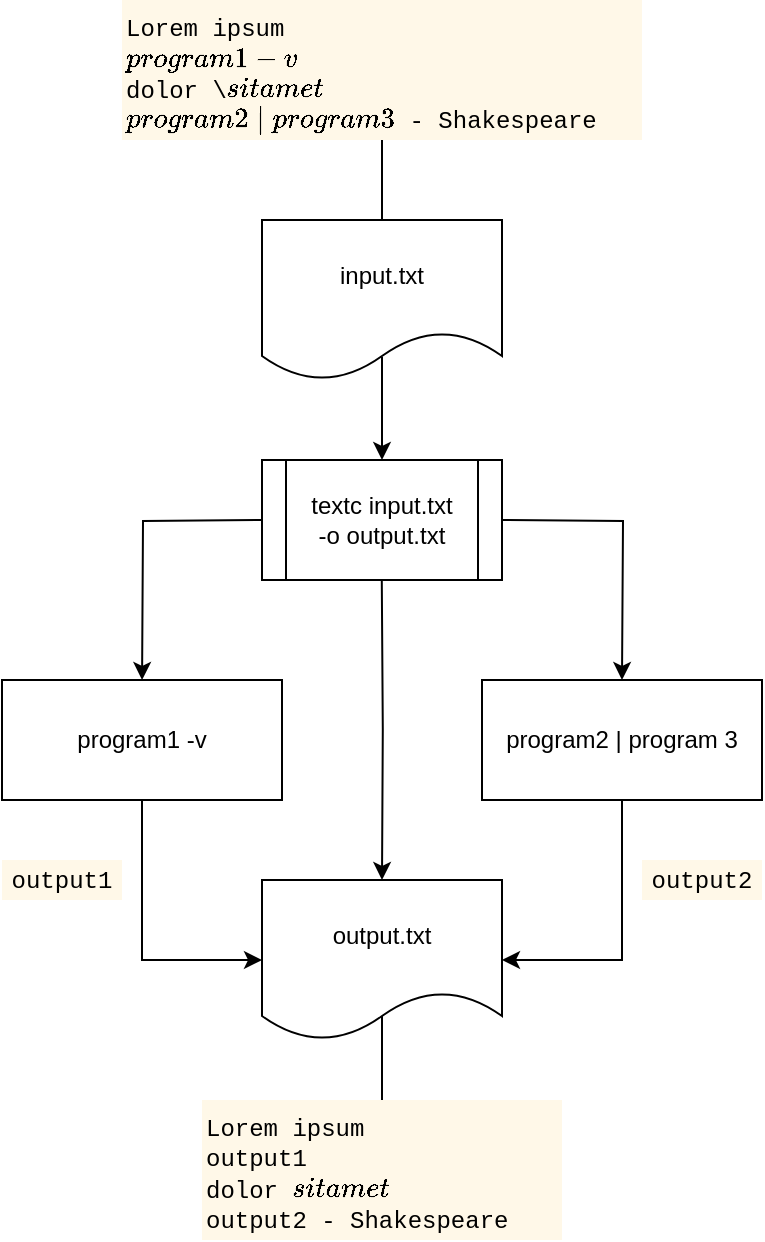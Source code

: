<mxfile version="14.1.8" type="device"><diagram id="yHUVXMMpNfI5jUxKfTI-" name="Page-1"><mxGraphModel dx="811" dy="493" grid="1" gridSize="10" guides="1" tooltips="1" connect="1" arrows="1" fold="1" page="1" pageScale="1" pageWidth="827" pageHeight="1169" math="0" shadow="0"><root><mxCell id="0"/><mxCell id="1" parent="0"/><mxCell id="oMhneMl3ZD0hett0nui9-9" style="edgeStyle=orthogonalEdgeStyle;rounded=0;orthogonalLoop=1;jettySize=auto;html=1;exitX=0;exitY=0.5;exitDx=0;exitDy=0;" edge="1" parent="1"><mxGeometry relative="1" as="geometry"><mxPoint x="160" y="350" as="sourcePoint"/><mxPoint x="100.034" y="430" as="targetPoint"/></mxGeometry></mxCell><mxCell id="oMhneMl3ZD0hett0nui9-10" style="edgeStyle=orthogonalEdgeStyle;rounded=0;orthogonalLoop=1;jettySize=auto;html=1;exitX=1;exitY=0.5;exitDx=0;exitDy=0;entryX=0.5;entryY=0;entryDx=0;entryDy=0;" edge="1" parent="1"><mxGeometry relative="1" as="geometry"><mxPoint x="280" y="350" as="sourcePoint"/><mxPoint x="340" y="430" as="targetPoint"/></mxGeometry></mxCell><mxCell id="oMhneMl3ZD0hett0nui9-13" value="" style="edgeStyle=orthogonalEdgeStyle;rounded=0;orthogonalLoop=1;jettySize=auto;html=1;exitX=0.499;exitY=0.849;exitDx=0;exitDy=0;exitPerimeter=0;" edge="1" parent="1" target="oMhneMl3ZD0hett0nui9-12"><mxGeometry relative="1" as="geometry"><mxPoint x="219.88" y="377.92" as="sourcePoint"/></mxGeometry></mxCell><mxCell id="oMhneMl3ZD0hett0nui9-2" value="input.txt" style="shape=document;whiteSpace=wrap;html=1;boundedLbl=1;" vertex="1" parent="1"><mxGeometry x="160" y="200" width="120" height="80" as="geometry"/></mxCell><mxCell id="oMhneMl3ZD0hett0nui9-14" style="edgeStyle=orthogonalEdgeStyle;rounded=0;orthogonalLoop=1;jettySize=auto;html=1;exitX=0.5;exitY=1;exitDx=0;exitDy=0;entryX=0;entryY=0.5;entryDx=0;entryDy=0;" edge="1" parent="1" target="oMhneMl3ZD0hett0nui9-12"><mxGeometry relative="1" as="geometry"><mxPoint x="100" y="490" as="sourcePoint"/><Array as="points"><mxPoint x="100" y="570"/></Array></mxGeometry></mxCell><mxCell id="oMhneMl3ZD0hett0nui9-16" style="edgeStyle=orthogonalEdgeStyle;rounded=0;orthogonalLoop=1;jettySize=auto;html=1;exitX=0.5;exitY=1;exitDx=0;exitDy=0;entryX=1;entryY=0.5;entryDx=0;entryDy=0;" edge="1" parent="1" target="oMhneMl3ZD0hett0nui9-12"><mxGeometry relative="1" as="geometry"><mxPoint x="340" y="490" as="sourcePoint"/><Array as="points"><mxPoint x="340" y="570"/></Array></mxGeometry></mxCell><mxCell id="oMhneMl3ZD0hett0nui9-12" value="output.txt" style="shape=document;whiteSpace=wrap;html=1;boundedLbl=1;" vertex="1" parent="1"><mxGeometry x="160" y="530" width="120" height="80" as="geometry"/></mxCell><mxCell id="oMhneMl3ZD0hett0nui9-30" style="edgeStyle=orthogonalEdgeStyle;rounded=0;orthogonalLoop=1;jettySize=auto;html=1;exitX=0.5;exitY=1;exitDx=0;exitDy=0;entryX=0.5;entryY=0;entryDx=0;entryDy=0;endArrow=none;endFill=0;" edge="1" parent="1" source="oMhneMl3ZD0hett0nui9-19" target="oMhneMl3ZD0hett0nui9-2"><mxGeometry relative="1" as="geometry"/></mxCell><mxCell id="oMhneMl3ZD0hett0nui9-19" value="&lt;font face=&quot;Courier New&quot;&gt;Lorem ipsum&lt;br&gt;`program1 -v`&lt;br&gt;dolor \`sit amet\`&lt;br&gt;`program2 | program3` - Shakespeare&lt;/font&gt;" style="text;html=1;align=left;verticalAlign=top;whiteSpace=wrap;rounded=0;fillColor=#FFF8E8;" vertex="1" parent="1"><mxGeometry x="90" y="90" width="260" height="70" as="geometry"/></mxCell><mxCell id="oMhneMl3ZD0hett0nui9-22" value="textc input.txt&lt;br&gt;-o output.txt" style="shape=process;whiteSpace=wrap;html=1;backgroundOutline=1;" vertex="1" parent="1"><mxGeometry x="160" y="320" width="120" height="60" as="geometry"/></mxCell><mxCell id="oMhneMl3ZD0hett0nui9-24" value="program1 -v" style="rounded=0;whiteSpace=wrap;html=1;" vertex="1" parent="1"><mxGeometry x="30" y="430" width="140" height="60" as="geometry"/></mxCell><mxCell id="oMhneMl3ZD0hett0nui9-25" value="&lt;span&gt;program2 | program 3&lt;/span&gt;" style="rounded=0;whiteSpace=wrap;html=1;" vertex="1" parent="1"><mxGeometry x="270" y="430" width="140" height="60" as="geometry"/></mxCell><mxCell id="oMhneMl3ZD0hett0nui9-27" value="" style="endArrow=classic;html=1;exitX=0.5;exitY=0.855;exitDx=0;exitDy=0;exitPerimeter=0;entryX=0.5;entryY=0;entryDx=0;entryDy=0;" edge="1" parent="1" source="oMhneMl3ZD0hett0nui9-2" target="oMhneMl3ZD0hett0nui9-22"><mxGeometry width="50" height="50" relative="1" as="geometry"><mxPoint x="210" y="350" as="sourcePoint"/><mxPoint x="260" y="300" as="targetPoint"/></mxGeometry></mxCell><mxCell id="oMhneMl3ZD0hett0nui9-31" style="edgeStyle=orthogonalEdgeStyle;rounded=0;orthogonalLoop=1;jettySize=auto;html=1;exitX=0.5;exitY=0;exitDx=0;exitDy=0;endArrow=none;endFill=0;" edge="1" parent="1" source="oMhneMl3ZD0hett0nui9-29"><mxGeometry relative="1" as="geometry"><mxPoint x="220" y="598" as="targetPoint"/></mxGeometry></mxCell><mxCell id="oMhneMl3ZD0hett0nui9-29" value="&lt;font face=&quot;Courier New&quot;&gt;Lorem ipsum&lt;br&gt;output1&lt;br&gt;dolor `sit amet`&lt;br&gt;output2 - Shakespeare&lt;/font&gt;" style="text;html=1;align=left;verticalAlign=top;whiteSpace=wrap;rounded=0;fillColor=#FFF8E8;" vertex="1" parent="1"><mxGeometry x="130" y="640" width="180" height="70" as="geometry"/></mxCell><mxCell id="oMhneMl3ZD0hett0nui9-32" value="&lt;font face=&quot;Courier New&quot;&gt;output1&lt;/font&gt;" style="text;html=1;align=center;verticalAlign=middle;whiteSpace=wrap;rounded=0;fillColor=#FFF8E8;" vertex="1" parent="1"><mxGeometry x="30" y="520" width="60" height="20" as="geometry"/></mxCell><mxCell id="oMhneMl3ZD0hett0nui9-33" value="&lt;font face=&quot;Courier New&quot;&gt;output2&lt;/font&gt;" style="text;html=1;align=center;verticalAlign=middle;whiteSpace=wrap;rounded=0;fillColor=#FFF8E8;" vertex="1" parent="1"><mxGeometry x="350" y="520" width="60" height="20" as="geometry"/></mxCell></root></mxGraphModel></diagram></mxfile>
